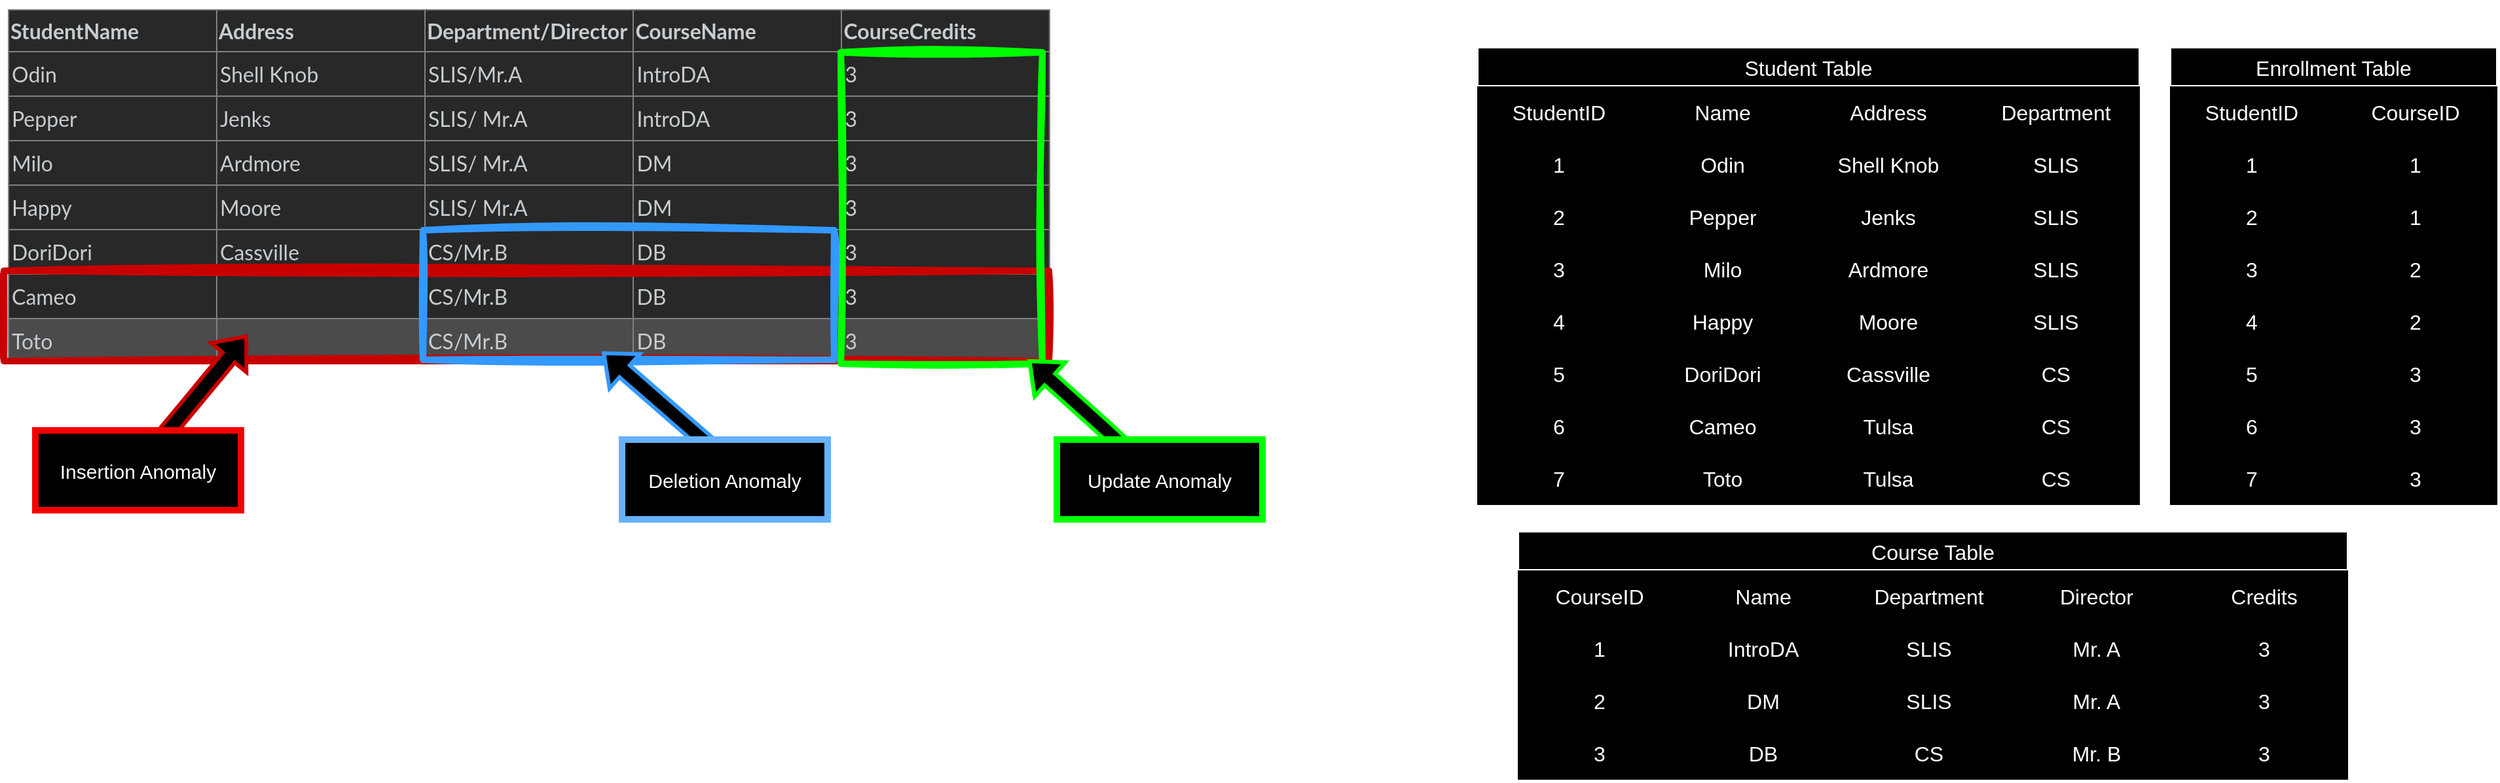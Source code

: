 <mxfile version="23.0.1" type="github">
  <diagram name="Page-1" id="NKbttKWFOSc3HwiqZLIo">
    <mxGraphModel dx="1400" dy="696" grid="0" gridSize="10" guides="1" tooltips="1" connect="1" arrows="1" fold="1" page="1" pageScale="1" pageWidth="1100" pageHeight="850" math="0" shadow="0">
      <root>
        <mxCell id="0" />
        <mxCell id="1" parent="0" />
        <mxCell id="NH_UG604zez6L0v4gNu2-63" value="&lt;table border=&quot;1&quot; style=&quot;max-width: 100%; background-color: rgb(31, 31, 31); border-collapse: collapse; border-spacing: 0px; color: rgb(199, 205, 209); font-family: &amp;quot;Lato Extended&amp;quot;, Lato, &amp;quot;Helvetica Neue&amp;quot;, Helvetica, Arial, sans-serif; font-size: 16px; font-style: normal; font-variant-ligatures: normal; font-variant-caps: normal; font-weight: 400; letter-spacing: normal; orphans: 2; text-align: left; text-transform: none; widows: 2; word-spacing: 0px; -webkit-text-stroke-width: 0px; text-decoration-thickness: initial; text-decoration-style: initial; text-decoration-color: initial; width: 796.388px; height: 232px;&quot;&gt;&lt;tbody style=&quot;background-color: rgb(40, 40, 40) !important;&quot;&gt;&lt;tr style=&quot;height: 29px;&quot;&gt;&lt;th scope=&quot;col&quot; style=&quot;background-color: rgb(40, 40, 40) !important; width: 156.312px; height: 29px;&quot;&gt;StudentName&lt;/th&gt;&lt;th scope=&quot;col&quot; style=&quot;background-color: rgb(40, 40, 40) !important; width: 156.312px; height: 29px;&quot;&gt;Address&lt;/th&gt;&lt;th scope=&quot;col&quot; style=&quot;background-color: rgb(40, 40, 40) !important; width: 156.312px; height: 29px;&quot;&gt;Department/Director&lt;/th&gt;&lt;th scope=&quot;col&quot; style=&quot;background-color: rgb(40, 40, 40) !important; width: 156.312px; height: 29px;&quot;&gt;CourseName&lt;/th&gt;&lt;th scope=&quot;col&quot; style=&quot;background-color: rgb(40, 40, 40) !important; width: 156.337px; height: 29px;&quot;&gt;CourseCredits&lt;/th&gt;&lt;/tr&gt;&lt;tr style=&quot;height: 29px;&quot;&gt;&lt;td style=&quot;color: rgb(199, 205, 209) !important; padding: 2px; width: 154.312px; height: 29px;&quot;&gt;Odin&lt;/td&gt;&lt;td style=&quot;color: rgb(199, 205, 209) !important; padding: 2px; width: 154.312px; height: 29px;&quot;&gt;Shell Knob&lt;/td&gt;&lt;td style=&quot;color: rgb(199, 205, 209) !important; padding: 2px; width: 154.312px; height: 29px;&quot;&gt;SLIS/Mr.A&lt;/td&gt;&lt;td style=&quot;color: rgb(199, 205, 209) !important; padding: 2px; width: 154.312px; height: 29px;&quot;&gt;IntroDA&lt;/td&gt;&lt;td style=&quot;color: rgb(199, 205, 209) !important; padding: 2px; width: 154.337px; height: 29px;&quot;&gt;3&lt;/td&gt;&lt;/tr&gt;&lt;tr style=&quot;height: 29px;&quot;&gt;&lt;td style=&quot;color: rgb(199, 205, 209) !important; padding: 2px; width: 154.312px; height: 29px;&quot;&gt;Pepper&lt;/td&gt;&lt;td style=&quot;color: rgb(199, 205, 209) !important; padding: 2px; width: 154.312px; height: 29px;&quot;&gt;Jenks&lt;/td&gt;&lt;td style=&quot;color: rgb(199, 205, 209) !important; padding: 2px; width: 154.312px; height: 29px;&quot;&gt;SLIS/ Mr.A&lt;/td&gt;&lt;td style=&quot;color: rgb(199, 205, 209) !important; padding: 2px; width: 154.312px; height: 29px;&quot;&gt;IntroDA&lt;/td&gt;&lt;td style=&quot;color: rgb(199, 205, 209) !important; padding: 2px; width: 154.337px; height: 29px;&quot;&gt;3&lt;/td&gt;&lt;/tr&gt;&lt;tr style=&quot;height: 29px;&quot;&gt;&lt;td style=&quot;color: rgb(199, 205, 209) !important; padding: 2px; width: 154.312px; height: 29px;&quot;&gt;Milo&lt;/td&gt;&lt;td style=&quot;color: rgb(199, 205, 209) !important; padding: 2px; width: 154.312px; height: 29px;&quot;&gt;Ardmore&lt;/td&gt;&lt;td style=&quot;color: rgb(199, 205, 209) !important; padding: 2px; width: 154.312px; height: 29px;&quot;&gt;SLIS/ Mr.A&lt;/td&gt;&lt;td style=&quot;color: rgb(199, 205, 209) !important; padding: 2px; width: 154.312px; height: 29px;&quot;&gt;DM&lt;/td&gt;&lt;td style=&quot;color: rgb(199, 205, 209) !important; padding: 2px; width: 154.337px; height: 29px;&quot;&gt;3&lt;/td&gt;&lt;/tr&gt;&lt;tr style=&quot;height: 29px;&quot;&gt;&lt;td style=&quot;color: rgb(199, 205, 209) !important; padding: 2px; width: 154.312px; height: 29px;&quot;&gt;Happy&lt;/td&gt;&lt;td style=&quot;color: rgb(199, 205, 209) !important; padding: 2px; width: 154.312px; height: 29px;&quot;&gt;Moore&lt;/td&gt;&lt;td style=&quot;color: rgb(199, 205, 209) !important; padding: 2px; width: 154.312px; height: 29px;&quot;&gt;SLIS/ Mr.A&lt;/td&gt;&lt;td style=&quot;color: rgb(199, 205, 209) !important; padding: 2px; width: 154.312px; height: 29px;&quot;&gt;DM&lt;/td&gt;&lt;td style=&quot;color: rgb(199, 205, 209) !important; padding: 2px; width: 154.337px; height: 29px;&quot;&gt;3&lt;/td&gt;&lt;/tr&gt;&lt;tr style=&quot;height: 29px;&quot;&gt;&lt;td style=&quot;color: rgb(199, 205, 209) !important; padding: 2px; width: 154.312px; height: 29px;&quot;&gt;DoriDori&lt;/td&gt;&lt;td style=&quot;color: rgb(199, 205, 209) !important; padding: 2px; width: 154.312px; height: 29px;&quot;&gt;Cassville&lt;/td&gt;&lt;td style=&quot;color: rgb(199, 205, 209) !important; padding: 2px; width: 154.312px; height: 29px;&quot;&gt;CS/Mr.B&lt;/td&gt;&lt;td style=&quot;color: rgb(199, 205, 209) !important; padding: 2px; width: 154.312px; height: 29px;&quot;&gt;DB&lt;/td&gt;&lt;td style=&quot;color: rgb(199, 205, 209) !important; padding: 2px; width: 154.337px; height: 29px;&quot;&gt;3&lt;/td&gt;&lt;/tr&gt;&lt;tr style=&quot;height: 29px;&quot;&gt;&lt;td style=&quot;color: rgb(199, 205, 209) !important; padding: 2px; width: 154.312px; height: 29px;&quot;&gt;Cameo&lt;/td&gt;&lt;td style=&quot;color: rgb(199, 205, 209) !important; padding: 2px; width: 154.312px; height: 29px;&quot;&gt;&lt;/td&gt;&lt;td style=&quot;color: rgb(199, 205, 209) !important; padding: 2px; width: 154.312px; height: 29px;&quot;&gt;CS/Mr.B&lt;/td&gt;&lt;td style=&quot;color: rgb(199, 205, 209) !important; padding: 2px; width: 154.312px; height: 29px;&quot;&gt;DB&lt;/td&gt;&lt;td style=&quot;color: rgb(199, 205, 209) !important; padding: 2px; width: 154.337px; height: 29px;&quot;&gt;3&lt;/td&gt;&lt;/tr&gt;&lt;tr style=&quot;background-color: rgb(75, 75, 75) !important; height: 29px;&quot;&gt;&lt;td style=&quot;color: rgb(199, 205, 209) !important; padding: 2px; width: 154.312px; height: 29px;&quot;&gt;Toto&lt;/td&gt;&lt;td style=&quot;color: rgb(199, 205, 209) !important; padding: 2px; width: 154.312px; height: 29px;&quot;&gt;&lt;/td&gt;&lt;td style=&quot;color: rgb(199, 205, 209) !important; padding: 2px; width: 154.312px; height: 29px;&quot;&gt;CS/Mr.B&lt;/td&gt;&lt;td style=&quot;color: rgb(199, 205, 209) !important; padding: 2px; width: 154.312px; height: 29px;&quot;&gt;DB&lt;/td&gt;&lt;td style=&quot;color: rgb(199, 205, 209) !important; padding: 2px; width: 154.337px; height: 29px;&quot;&gt;3&lt;/td&gt;&lt;/tr&gt;&lt;/tbody&gt;&lt;/table&gt;" style="text;whiteSpace=wrap;html=1;" vertex="1" parent="1">
          <mxGeometry x="15.003" y="81" width="550" height="301" as="geometry" />
        </mxCell>
        <mxCell id="NH_UG604zez6L0v4gNu2-64" value="" style="rounded=0;whiteSpace=wrap;html=1;fillColor=none;strokeColor=#c80000;strokeWidth=5;sketch=1;curveFitting=1;jiggle=2;" vertex="1" parent="1">
          <mxGeometry x="14" y="288" width="798" height="69" as="geometry" />
        </mxCell>
        <mxCell id="NH_UG604zez6L0v4gNu2-66" value="" style="rounded=0;whiteSpace=wrap;html=1;fillColor=none;strokeColor=#3399FF;strokeWidth=5;perimeterSpacing=5;sketch=1;curveFitting=1;jiggle=2;" vertex="1" parent="1">
          <mxGeometry x="334" y="257" width="314" height="99" as="geometry" />
        </mxCell>
        <mxCell id="NH_UG604zez6L0v4gNu2-67" value="" style="rounded=0;whiteSpace=wrap;html=1;fillColor=none;strokeColor=#00ff00;strokeWidth=5;glass=0;shadow=0;sketch=1;curveFitting=1;jiggle=2;" vertex="1" parent="1">
          <mxGeometry x="653" y="121" width="154" height="238" as="geometry" />
        </mxCell>
        <mxCell id="NH_UG604zez6L0v4gNu2-68" value="" style="shape=flexArrow;endArrow=classic;html=1;rounded=0;fillColor=#000000;strokeColor=#c80000;strokeWidth=3;" edge="1" parent="1">
          <mxGeometry width="50" height="50" relative="1" as="geometry">
            <mxPoint x="133" y="418" as="sourcePoint" />
            <mxPoint x="200" y="337" as="targetPoint" />
          </mxGeometry>
        </mxCell>
        <mxCell id="NH_UG604zez6L0v4gNu2-70" value="" style="shape=flexArrow;endArrow=classic;html=1;rounded=0;fillColor=#000000;strokeColor=#3399FF;strokeWidth=3;" edge="1" parent="1">
          <mxGeometry width="50" height="50" relative="1" as="geometry">
            <mxPoint x="574" y="440" as="sourcePoint" />
            <mxPoint x="471" y="350" as="targetPoint" />
          </mxGeometry>
        </mxCell>
        <mxCell id="NH_UG604zez6L0v4gNu2-71" value="" style="shape=flexArrow;endArrow=classic;html=1;rounded=0;fillColor=#000000;strokeColor=#00ff00;strokeWidth=3;" edge="1" parent="1">
          <mxGeometry width="50" height="50" relative="1" as="geometry">
            <mxPoint x="889" y="441" as="sourcePoint" />
            <mxPoint x="796" y="356" as="targetPoint" />
            <Array as="points">
              <mxPoint x="856" y="410" />
            </Array>
          </mxGeometry>
        </mxCell>
        <mxCell id="NH_UG604zez6L0v4gNu2-73" value="Insertion Anomaly" style="rounded=0;whiteSpace=wrap;html=1;fillColor=#000000;fontColor=#FFFFFF;fontSize=15;gradientColor=default;strokeColor=#f50000;strokeWidth=5;" vertex="1" parent="1">
          <mxGeometry x="38" y="410" width="157" height="61" as="geometry" />
        </mxCell>
        <mxCell id="NH_UG604zez6L0v4gNu2-74" value="Deletion Anomaly" style="rounded=0;whiteSpace=wrap;html=1;fillColor=#000000;fontColor=#FFFFFF;fontSize=15;strokeColor=#66B2FF;strokeWidth=5;" vertex="1" parent="1">
          <mxGeometry x="486" y="417" width="157" height="61" as="geometry" />
        </mxCell>
        <mxCell id="NH_UG604zez6L0v4gNu2-75" value="Update Anomaly" style="rounded=0;whiteSpace=wrap;html=1;fillColor=#000000;fontColor=#FFFFFF;fontSize=15;strokeColor=#00ff00;strokeWidth=5;" vertex="1" parent="1">
          <mxGeometry x="818" y="417" width="157" height="61" as="geometry" />
        </mxCell>
        <mxCell id="NH_UG604zez6L0v4gNu2-77" value="Student Table" style="shape=table;startSize=30;container=1;collapsible=0;childLayout=tableLayout;strokeColor=#FFFFFF;fontSize=16;fillColor=#000000;strokeWidth=2;fontColor=#FFFFFF;" vertex="1" parent="1">
          <mxGeometry x="1139" y="117" width="506" height="350" as="geometry" />
        </mxCell>
        <mxCell id="NH_UG604zez6L0v4gNu2-78" value="" style="shape=tableRow;horizontal=0;startSize=0;swimlaneHead=0;swimlaneBody=0;strokeColor=inherit;top=0;left=0;bottom=0;right=0;collapsible=0;dropTarget=0;fillColor=none;points=[[0,0.5],[1,0.5]];portConstraint=eastwest;fontSize=16;" vertex="1" parent="NH_UG604zez6L0v4gNu2-77">
          <mxGeometry y="30" width="506" height="40" as="geometry" />
        </mxCell>
        <mxCell id="NH_UG604zez6L0v4gNu2-114" value="StudentID" style="shape=partialRectangle;html=1;whiteSpace=wrap;connectable=0;strokeColor=#FFFFFF;overflow=hidden;fillColor=#000000;top=0;left=0;bottom=0;right=0;pointerEvents=1;fontSize=16;strokeWidth=2;fontColor=#FFFFFF;" vertex="1" parent="NH_UG604zez6L0v4gNu2-78">
          <mxGeometry width="125" height="40" as="geometry">
            <mxRectangle width="125" height="40" as="alternateBounds" />
          </mxGeometry>
        </mxCell>
        <mxCell id="NH_UG604zez6L0v4gNu2-79" value="Name" style="shape=partialRectangle;html=1;whiteSpace=wrap;connectable=0;strokeColor=#FFFFFF;overflow=hidden;fillColor=#000000;top=0;left=0;bottom=0;right=0;pointerEvents=1;fontSize=16;strokeWidth=2;fontColor=#FFFFFF;" vertex="1" parent="NH_UG604zez6L0v4gNu2-78">
          <mxGeometry x="125" width="125" height="40" as="geometry">
            <mxRectangle width="125" height="40" as="alternateBounds" />
          </mxGeometry>
        </mxCell>
        <mxCell id="NH_UG604zez6L0v4gNu2-80" value="&lt;font color=&quot;#ffffff&quot;&gt;Address&lt;/font&gt;" style="shape=partialRectangle;html=1;whiteSpace=wrap;connectable=0;strokeColor=#FFFFFF;overflow=hidden;fillColor=#000000;top=0;left=0;bottom=0;right=0;pointerEvents=1;fontSize=16;strokeWidth=2;" vertex="1" parent="NH_UG604zez6L0v4gNu2-78">
          <mxGeometry x="250" width="128" height="40" as="geometry">
            <mxRectangle width="128" height="40" as="alternateBounds" />
          </mxGeometry>
        </mxCell>
        <mxCell id="NH_UG604zez6L0v4gNu2-208" value="&lt;font&gt;Department&lt;/font&gt;" style="shape=partialRectangle;html=1;whiteSpace=wrap;connectable=0;strokeColor=#FFFFFF;overflow=hidden;fillColor=#000000;top=0;left=0;bottom=0;right=0;pointerEvents=1;fontSize=16;strokeWidth=2;fontColor=#FFFFFF;" vertex="1" parent="NH_UG604zez6L0v4gNu2-78">
          <mxGeometry x="378" width="128" height="40" as="geometry">
            <mxRectangle width="128" height="40" as="alternateBounds" />
          </mxGeometry>
        </mxCell>
        <mxCell id="NH_UG604zez6L0v4gNu2-82" value="" style="shape=tableRow;horizontal=0;startSize=0;swimlaneHead=0;swimlaneBody=0;strokeColor=inherit;top=0;left=0;bottom=0;right=0;collapsible=0;dropTarget=0;fillColor=none;points=[[0,0.5],[1,0.5]];portConstraint=eastwest;fontSize=16;" vertex="1" parent="NH_UG604zez6L0v4gNu2-77">
          <mxGeometry y="70" width="506" height="40" as="geometry" />
        </mxCell>
        <mxCell id="NH_UG604zez6L0v4gNu2-115" value="&lt;font&gt;1&lt;/font&gt;" style="shape=partialRectangle;html=1;whiteSpace=wrap;connectable=0;strokeColor=#FFFFFF;overflow=hidden;fillColor=#000000;top=0;left=0;bottom=0;right=0;pointerEvents=1;fontSize=16;strokeWidth=2;fontColor=#FFFFFF;" vertex="1" parent="NH_UG604zez6L0v4gNu2-82">
          <mxGeometry width="125" height="40" as="geometry">
            <mxRectangle width="125" height="40" as="alternateBounds" />
          </mxGeometry>
        </mxCell>
        <mxCell id="NH_UG604zez6L0v4gNu2-83" value="&lt;font color=&quot;#ffffff&quot;&gt;Odin&lt;/font&gt;" style="shape=partialRectangle;html=1;whiteSpace=wrap;connectable=0;strokeColor=#FFFFFF;overflow=hidden;fillColor=#000000;top=0;left=0;bottom=0;right=0;pointerEvents=1;fontSize=16;strokeWidth=2;" vertex="1" parent="NH_UG604zez6L0v4gNu2-82">
          <mxGeometry x="125" width="125" height="40" as="geometry">
            <mxRectangle width="125" height="40" as="alternateBounds" />
          </mxGeometry>
        </mxCell>
        <mxCell id="NH_UG604zez6L0v4gNu2-84" value="Shell Knob" style="shape=partialRectangle;html=1;whiteSpace=wrap;connectable=0;strokeColor=#FFFFFF;overflow=hidden;fillColor=#000000;top=0;left=0;bottom=0;right=0;pointerEvents=1;fontSize=16;strokeWidth=2;fontColor=#FFFFFF;" vertex="1" parent="NH_UG604zez6L0v4gNu2-82">
          <mxGeometry x="250" width="128" height="40" as="geometry">
            <mxRectangle width="128" height="40" as="alternateBounds" />
          </mxGeometry>
        </mxCell>
        <mxCell id="NH_UG604zez6L0v4gNu2-209" value="SLIS" style="shape=partialRectangle;html=1;whiteSpace=wrap;connectable=0;strokeColor=#FFFFFF;overflow=hidden;fillColor=#000000;top=0;left=0;bottom=0;right=0;pointerEvents=1;fontSize=16;strokeWidth=2;fontColor=#FFFFFF;" vertex="1" parent="NH_UG604zez6L0v4gNu2-82">
          <mxGeometry x="378" width="128" height="40" as="geometry">
            <mxRectangle width="128" height="40" as="alternateBounds" />
          </mxGeometry>
        </mxCell>
        <mxCell id="NH_UG604zez6L0v4gNu2-86" value="" style="shape=tableRow;horizontal=0;startSize=0;swimlaneHead=0;swimlaneBody=0;strokeColor=inherit;top=0;left=0;bottom=0;right=0;collapsible=0;dropTarget=0;fillColor=none;points=[[0,0.5],[1,0.5]];portConstraint=eastwest;fontSize=16;" vertex="1" parent="NH_UG604zez6L0v4gNu2-77">
          <mxGeometry y="110" width="506" height="40" as="geometry" />
        </mxCell>
        <mxCell id="NH_UG604zez6L0v4gNu2-116" value="2" style="shape=partialRectangle;html=1;whiteSpace=wrap;connectable=0;strokeColor=#FFFFFF;overflow=hidden;fillColor=#000000;top=0;left=0;bottom=0;right=0;pointerEvents=1;fontSize=16;strokeWidth=2;fontColor=#FFFFFF;" vertex="1" parent="NH_UG604zez6L0v4gNu2-86">
          <mxGeometry width="125" height="40" as="geometry">
            <mxRectangle width="125" height="40" as="alternateBounds" />
          </mxGeometry>
        </mxCell>
        <mxCell id="NH_UG604zez6L0v4gNu2-87" value="&lt;font color=&quot;#ffffff&quot;&gt;Pepper&lt;/font&gt;" style="shape=partialRectangle;html=1;whiteSpace=wrap;connectable=0;strokeColor=#FFFFFF;overflow=hidden;fillColor=#000000;top=0;left=0;bottom=0;right=0;pointerEvents=1;fontSize=16;strokeWidth=2;" vertex="1" parent="NH_UG604zez6L0v4gNu2-86">
          <mxGeometry x="125" width="125" height="40" as="geometry">
            <mxRectangle width="125" height="40" as="alternateBounds" />
          </mxGeometry>
        </mxCell>
        <mxCell id="NH_UG604zez6L0v4gNu2-88" value="Jenks" style="shape=partialRectangle;html=1;whiteSpace=wrap;connectable=0;strokeColor=#FFFFFF;overflow=hidden;fillColor=#000000;top=0;left=0;bottom=0;right=0;pointerEvents=1;fontSize=16;strokeWidth=2;fontColor=#FFFFFF;" vertex="1" parent="NH_UG604zez6L0v4gNu2-86">
          <mxGeometry x="250" width="128" height="40" as="geometry">
            <mxRectangle width="128" height="40" as="alternateBounds" />
          </mxGeometry>
        </mxCell>
        <mxCell id="NH_UG604zez6L0v4gNu2-210" value="SLIS" style="shape=partialRectangle;html=1;whiteSpace=wrap;connectable=0;strokeColor=#FFFFFF;overflow=hidden;fillColor=#000000;top=0;left=0;bottom=0;right=0;pointerEvents=1;fontSize=16;strokeWidth=2;fontColor=#FFFFFF;" vertex="1" parent="NH_UG604zez6L0v4gNu2-86">
          <mxGeometry x="378" width="128" height="40" as="geometry">
            <mxRectangle width="128" height="40" as="alternateBounds" />
          </mxGeometry>
        </mxCell>
        <mxCell id="NH_UG604zez6L0v4gNu2-90" style="shape=tableRow;horizontal=0;startSize=0;swimlaneHead=0;swimlaneBody=0;strokeColor=inherit;top=0;left=0;bottom=0;right=0;collapsible=0;dropTarget=0;fillColor=none;points=[[0,0.5],[1,0.5]];portConstraint=eastwest;fontSize=16;" vertex="1" parent="NH_UG604zez6L0v4gNu2-77">
          <mxGeometry y="150" width="506" height="40" as="geometry" />
        </mxCell>
        <mxCell id="NH_UG604zez6L0v4gNu2-117" value="3" style="shape=partialRectangle;html=1;whiteSpace=wrap;connectable=0;strokeColor=#FFFFFF;overflow=hidden;fillColor=#000000;top=0;left=0;bottom=0;right=0;pointerEvents=1;fontSize=16;strokeWidth=2;fontColor=#FFFFFF;" vertex="1" parent="NH_UG604zez6L0v4gNu2-90">
          <mxGeometry width="125" height="40" as="geometry">
            <mxRectangle width="125" height="40" as="alternateBounds" />
          </mxGeometry>
        </mxCell>
        <mxCell id="NH_UG604zez6L0v4gNu2-91" value="&lt;font color=&quot;#ffffff&quot;&gt;Milo&lt;/font&gt;" style="shape=partialRectangle;html=1;whiteSpace=wrap;connectable=0;strokeColor=#FFFFFF;overflow=hidden;fillColor=#000000;top=0;left=0;bottom=0;right=0;pointerEvents=1;fontSize=16;strokeWidth=2;" vertex="1" parent="NH_UG604zez6L0v4gNu2-90">
          <mxGeometry x="125" width="125" height="40" as="geometry">
            <mxRectangle width="125" height="40" as="alternateBounds" />
          </mxGeometry>
        </mxCell>
        <mxCell id="NH_UG604zez6L0v4gNu2-92" value="Ardmore" style="shape=partialRectangle;html=1;whiteSpace=wrap;connectable=0;strokeColor=#FFFFFF;overflow=hidden;fillColor=#000000;top=0;left=0;bottom=0;right=0;pointerEvents=1;fontSize=16;strokeWidth=2;fontColor=#FFFFFF;" vertex="1" parent="NH_UG604zez6L0v4gNu2-90">
          <mxGeometry x="250" width="128" height="40" as="geometry">
            <mxRectangle width="128" height="40" as="alternateBounds" />
          </mxGeometry>
        </mxCell>
        <mxCell id="NH_UG604zez6L0v4gNu2-211" value="SLIS" style="shape=partialRectangle;html=1;whiteSpace=wrap;connectable=0;strokeColor=#FFFFFF;overflow=hidden;fillColor=#000000;top=0;left=0;bottom=0;right=0;pointerEvents=1;fontSize=16;strokeWidth=2;fontColor=#FFFFFF;" vertex="1" parent="NH_UG604zez6L0v4gNu2-90">
          <mxGeometry x="378" width="128" height="40" as="geometry">
            <mxRectangle width="128" height="40" as="alternateBounds" />
          </mxGeometry>
        </mxCell>
        <mxCell id="NH_UG604zez6L0v4gNu2-98" style="shape=tableRow;horizontal=0;startSize=0;swimlaneHead=0;swimlaneBody=0;strokeColor=inherit;top=0;left=0;bottom=0;right=0;collapsible=0;dropTarget=0;fillColor=none;points=[[0,0.5],[1,0.5]];portConstraint=eastwest;fontSize=16;" vertex="1" parent="NH_UG604zez6L0v4gNu2-77">
          <mxGeometry y="190" width="506" height="40" as="geometry" />
        </mxCell>
        <mxCell id="NH_UG604zez6L0v4gNu2-118" value="4" style="shape=partialRectangle;html=1;whiteSpace=wrap;connectable=0;strokeColor=#FFFFFF;overflow=hidden;fillColor=#000000;top=0;left=0;bottom=0;right=0;pointerEvents=1;fontSize=16;strokeWidth=2;fontColor=#FFFFFF;" vertex="1" parent="NH_UG604zez6L0v4gNu2-98">
          <mxGeometry width="125" height="40" as="geometry">
            <mxRectangle width="125" height="40" as="alternateBounds" />
          </mxGeometry>
        </mxCell>
        <mxCell id="NH_UG604zez6L0v4gNu2-99" value="&lt;font color=&quot;#ffffff&quot;&gt;Happy&lt;/font&gt;" style="shape=partialRectangle;html=1;whiteSpace=wrap;connectable=0;strokeColor=#FFFFFF;overflow=hidden;fillColor=#000000;top=0;left=0;bottom=0;right=0;pointerEvents=1;fontSize=16;strokeWidth=2;" vertex="1" parent="NH_UG604zez6L0v4gNu2-98">
          <mxGeometry x="125" width="125" height="40" as="geometry">
            <mxRectangle width="125" height="40" as="alternateBounds" />
          </mxGeometry>
        </mxCell>
        <mxCell id="NH_UG604zez6L0v4gNu2-100" value="Moore" style="shape=partialRectangle;html=1;whiteSpace=wrap;connectable=0;strokeColor=#FFFFFF;overflow=hidden;fillColor=#000000;top=0;left=0;bottom=0;right=0;pointerEvents=1;fontSize=16;strokeWidth=2;fontColor=#FFFFFF;" vertex="1" parent="NH_UG604zez6L0v4gNu2-98">
          <mxGeometry x="250" width="128" height="40" as="geometry">
            <mxRectangle width="128" height="40" as="alternateBounds" />
          </mxGeometry>
        </mxCell>
        <mxCell id="NH_UG604zez6L0v4gNu2-212" value="SLIS" style="shape=partialRectangle;html=1;whiteSpace=wrap;connectable=0;strokeColor=#FFFFFF;overflow=hidden;fillColor=#000000;top=0;left=0;bottom=0;right=0;pointerEvents=1;fontSize=16;strokeWidth=2;fontColor=#FFFFFF;" vertex="1" parent="NH_UG604zez6L0v4gNu2-98">
          <mxGeometry x="378" width="128" height="40" as="geometry">
            <mxRectangle width="128" height="40" as="alternateBounds" />
          </mxGeometry>
        </mxCell>
        <mxCell id="NH_UG604zez6L0v4gNu2-102" style="shape=tableRow;horizontal=0;startSize=0;swimlaneHead=0;swimlaneBody=0;strokeColor=inherit;top=0;left=0;bottom=0;right=0;collapsible=0;dropTarget=0;fillColor=none;points=[[0,0.5],[1,0.5]];portConstraint=eastwest;fontSize=16;" vertex="1" parent="NH_UG604zez6L0v4gNu2-77">
          <mxGeometry y="230" width="506" height="40" as="geometry" />
        </mxCell>
        <mxCell id="NH_UG604zez6L0v4gNu2-119" value="5" style="shape=partialRectangle;html=1;whiteSpace=wrap;connectable=0;strokeColor=#FFFFFF;overflow=hidden;fillColor=#000000;top=0;left=0;bottom=0;right=0;pointerEvents=1;fontSize=16;strokeWidth=2;fontColor=#FFFFFF;" vertex="1" parent="NH_UG604zez6L0v4gNu2-102">
          <mxGeometry width="125" height="40" as="geometry">
            <mxRectangle width="125" height="40" as="alternateBounds" />
          </mxGeometry>
        </mxCell>
        <mxCell id="NH_UG604zez6L0v4gNu2-103" value="&lt;font color=&quot;#ffffff&quot;&gt;DoriDori&lt;/font&gt;" style="shape=partialRectangle;html=1;whiteSpace=wrap;connectable=0;strokeColor=#FFFFFF;overflow=hidden;fillColor=#000000;top=0;left=0;bottom=0;right=0;pointerEvents=1;fontSize=16;strokeWidth=2;" vertex="1" parent="NH_UG604zez6L0v4gNu2-102">
          <mxGeometry x="125" width="125" height="40" as="geometry">
            <mxRectangle width="125" height="40" as="alternateBounds" />
          </mxGeometry>
        </mxCell>
        <mxCell id="NH_UG604zez6L0v4gNu2-104" value="Cassville" style="shape=partialRectangle;html=1;whiteSpace=wrap;connectable=0;strokeColor=#FFFFFF;overflow=hidden;fillColor=#000000;top=0;left=0;bottom=0;right=0;pointerEvents=1;fontSize=16;strokeWidth=2;fontColor=#FFFFFF;" vertex="1" parent="NH_UG604zez6L0v4gNu2-102">
          <mxGeometry x="250" width="128" height="40" as="geometry">
            <mxRectangle width="128" height="40" as="alternateBounds" />
          </mxGeometry>
        </mxCell>
        <mxCell id="NH_UG604zez6L0v4gNu2-213" value="CS" style="shape=partialRectangle;html=1;whiteSpace=wrap;connectable=0;strokeColor=#FFFFFF;overflow=hidden;fillColor=#000000;top=0;left=0;bottom=0;right=0;pointerEvents=1;fontSize=16;strokeWidth=2;fontColor=#FFFFFF;" vertex="1" parent="NH_UG604zez6L0v4gNu2-102">
          <mxGeometry x="378" width="128" height="40" as="geometry">
            <mxRectangle width="128" height="40" as="alternateBounds" />
          </mxGeometry>
        </mxCell>
        <mxCell id="NH_UG604zez6L0v4gNu2-106" style="shape=tableRow;horizontal=0;startSize=0;swimlaneHead=0;swimlaneBody=0;strokeColor=inherit;top=0;left=0;bottom=0;right=0;collapsible=0;dropTarget=0;fillColor=none;points=[[0,0.5],[1,0.5]];portConstraint=eastwest;fontSize=16;" vertex="1" parent="NH_UG604zez6L0v4gNu2-77">
          <mxGeometry y="270" width="506" height="40" as="geometry" />
        </mxCell>
        <mxCell id="NH_UG604zez6L0v4gNu2-120" value="6" style="shape=partialRectangle;html=1;whiteSpace=wrap;connectable=0;strokeColor=#FFFFFF;overflow=hidden;fillColor=#000000;top=0;left=0;bottom=0;right=0;pointerEvents=1;fontSize=16;strokeWidth=2;fontColor=#FFFFFF;" vertex="1" parent="NH_UG604zez6L0v4gNu2-106">
          <mxGeometry width="125" height="40" as="geometry">
            <mxRectangle width="125" height="40" as="alternateBounds" />
          </mxGeometry>
        </mxCell>
        <mxCell id="NH_UG604zez6L0v4gNu2-107" value="&lt;font color=&quot;#ffffff&quot;&gt;Cameo&lt;/font&gt;" style="shape=partialRectangle;html=1;whiteSpace=wrap;connectable=0;strokeColor=#FFFFFF;overflow=hidden;fillColor=#000000;top=0;left=0;bottom=0;right=0;pointerEvents=1;fontSize=16;strokeWidth=2;" vertex="1" parent="NH_UG604zez6L0v4gNu2-106">
          <mxGeometry x="125" width="125" height="40" as="geometry">
            <mxRectangle width="125" height="40" as="alternateBounds" />
          </mxGeometry>
        </mxCell>
        <mxCell id="NH_UG604zez6L0v4gNu2-108" value="Tulsa" style="shape=partialRectangle;html=1;whiteSpace=wrap;connectable=0;strokeColor=#FFFFFF;overflow=hidden;fillColor=#000000;top=0;left=0;bottom=0;right=0;pointerEvents=1;fontSize=16;strokeWidth=2;fontColor=#FFFFFF;" vertex="1" parent="NH_UG604zez6L0v4gNu2-106">
          <mxGeometry x="250" width="128" height="40" as="geometry">
            <mxRectangle width="128" height="40" as="alternateBounds" />
          </mxGeometry>
        </mxCell>
        <mxCell id="NH_UG604zez6L0v4gNu2-214" value="CS" style="shape=partialRectangle;html=1;whiteSpace=wrap;connectable=0;strokeColor=#FFFFFF;overflow=hidden;fillColor=#000000;top=0;left=0;bottom=0;right=0;pointerEvents=1;fontSize=16;strokeWidth=2;fontColor=#FFFFFF;" vertex="1" parent="NH_UG604zez6L0v4gNu2-106">
          <mxGeometry x="378" width="128" height="40" as="geometry">
            <mxRectangle width="128" height="40" as="alternateBounds" />
          </mxGeometry>
        </mxCell>
        <mxCell id="NH_UG604zez6L0v4gNu2-110" style="shape=tableRow;horizontal=0;startSize=0;swimlaneHead=0;swimlaneBody=0;strokeColor=inherit;top=0;left=0;bottom=0;right=0;collapsible=0;dropTarget=0;fillColor=none;points=[[0,0.5],[1,0.5]];portConstraint=eastwest;fontSize=16;" vertex="1" parent="NH_UG604zez6L0v4gNu2-77">
          <mxGeometry y="310" width="506" height="40" as="geometry" />
        </mxCell>
        <mxCell id="NH_UG604zez6L0v4gNu2-121" value="7" style="shape=partialRectangle;html=1;whiteSpace=wrap;connectable=0;strokeColor=#FFFFFF;overflow=hidden;fillColor=#000000;top=0;left=0;bottom=0;right=0;pointerEvents=1;fontSize=16;strokeWidth=2;fontColor=#FFFFFF;" vertex="1" parent="NH_UG604zez6L0v4gNu2-110">
          <mxGeometry width="125" height="40" as="geometry">
            <mxRectangle width="125" height="40" as="alternateBounds" />
          </mxGeometry>
        </mxCell>
        <mxCell id="NH_UG604zez6L0v4gNu2-111" value="&lt;font color=&quot;#ffffff&quot;&gt;Toto&lt;/font&gt;" style="shape=partialRectangle;html=1;whiteSpace=wrap;connectable=0;strokeColor=#FFFFFF;overflow=hidden;fillColor=#000000;top=0;left=0;bottom=0;right=0;pointerEvents=1;fontSize=16;strokeWidth=2;" vertex="1" parent="NH_UG604zez6L0v4gNu2-110">
          <mxGeometry x="125" width="125" height="40" as="geometry">
            <mxRectangle width="125" height="40" as="alternateBounds" />
          </mxGeometry>
        </mxCell>
        <mxCell id="NH_UG604zez6L0v4gNu2-112" value="Tulsa" style="shape=partialRectangle;html=1;whiteSpace=wrap;connectable=0;strokeColor=#FFFFFF;overflow=hidden;fillColor=#000000;top=0;left=0;bottom=0;right=0;pointerEvents=1;fontSize=16;strokeWidth=2;fontColor=#FFFFFF;" vertex="1" parent="NH_UG604zez6L0v4gNu2-110">
          <mxGeometry x="250" width="128" height="40" as="geometry">
            <mxRectangle width="128" height="40" as="alternateBounds" />
          </mxGeometry>
        </mxCell>
        <mxCell id="NH_UG604zez6L0v4gNu2-215" value="CS" style="shape=partialRectangle;html=1;whiteSpace=wrap;connectable=0;strokeColor=#FFFFFF;overflow=hidden;fillColor=#000000;top=0;left=0;bottom=0;right=0;pointerEvents=1;fontSize=16;strokeWidth=2;fontColor=#FFFFFF;" vertex="1" parent="NH_UG604zez6L0v4gNu2-110">
          <mxGeometry x="378" width="128" height="40" as="geometry">
            <mxRectangle width="128" height="40" as="alternateBounds" />
          </mxGeometry>
        </mxCell>
        <mxCell id="NH_UG604zez6L0v4gNu2-122" value="Enrollment Table" style="shape=table;startSize=30;container=1;collapsible=0;childLayout=tableLayout;strokeColor=#FFFFFF;fontSize=16;fillColor=#000000;strokeWidth=2;fontColor=#FFFFFF;" vertex="1" parent="1">
          <mxGeometry x="1668" y="117" width="250" height="350" as="geometry" />
        </mxCell>
        <mxCell id="NH_UG604zez6L0v4gNu2-123" value="" style="shape=tableRow;horizontal=0;startSize=0;swimlaneHead=0;swimlaneBody=0;strokeColor=inherit;top=0;left=0;bottom=0;right=0;collapsible=0;dropTarget=0;fillColor=none;points=[[0,0.5],[1,0.5]];portConstraint=eastwest;fontSize=16;" vertex="1" parent="NH_UG604zez6L0v4gNu2-122">
          <mxGeometry y="30" width="250" height="40" as="geometry" />
        </mxCell>
        <mxCell id="NH_UG604zez6L0v4gNu2-124" value="StudentID" style="shape=partialRectangle;html=1;whiteSpace=wrap;connectable=0;strokeColor=#FFFFFF;overflow=hidden;fillColor=#000000;top=0;left=0;bottom=0;right=0;pointerEvents=1;fontSize=16;strokeWidth=2;fontColor=#FFFFFF;" vertex="1" parent="NH_UG604zez6L0v4gNu2-123">
          <mxGeometry width="125" height="40" as="geometry">
            <mxRectangle width="125" height="40" as="alternateBounds" />
          </mxGeometry>
        </mxCell>
        <mxCell id="NH_UG604zez6L0v4gNu2-125" value="CourseID" style="shape=partialRectangle;html=1;whiteSpace=wrap;connectable=0;strokeColor=#FFFFFF;overflow=hidden;fillColor=#000000;top=0;left=0;bottom=0;right=0;pointerEvents=1;fontSize=16;strokeWidth=2;fontColor=#FFFFFF;" vertex="1" parent="NH_UG604zez6L0v4gNu2-123">
          <mxGeometry x="125" width="125" height="40" as="geometry">
            <mxRectangle width="125" height="40" as="alternateBounds" />
          </mxGeometry>
        </mxCell>
        <mxCell id="NH_UG604zez6L0v4gNu2-127" value="" style="shape=tableRow;horizontal=0;startSize=0;swimlaneHead=0;swimlaneBody=0;strokeColor=inherit;top=0;left=0;bottom=0;right=0;collapsible=0;dropTarget=0;fillColor=none;points=[[0,0.5],[1,0.5]];portConstraint=eastwest;fontSize=16;" vertex="1" parent="NH_UG604zez6L0v4gNu2-122">
          <mxGeometry y="70" width="250" height="40" as="geometry" />
        </mxCell>
        <mxCell id="NH_UG604zez6L0v4gNu2-128" value="&lt;font&gt;1&lt;/font&gt;" style="shape=partialRectangle;html=1;whiteSpace=wrap;connectable=0;strokeColor=#FFFFFF;overflow=hidden;fillColor=#000000;top=0;left=0;bottom=0;right=0;pointerEvents=1;fontSize=16;strokeWidth=2;fontColor=#FFFFFF;" vertex="1" parent="NH_UG604zez6L0v4gNu2-127">
          <mxGeometry width="125" height="40" as="geometry">
            <mxRectangle width="125" height="40" as="alternateBounds" />
          </mxGeometry>
        </mxCell>
        <mxCell id="NH_UG604zez6L0v4gNu2-129" value="&lt;font color=&quot;#ffffff&quot;&gt;1&lt;/font&gt;" style="shape=partialRectangle;html=1;whiteSpace=wrap;connectable=0;strokeColor=#FFFFFF;overflow=hidden;fillColor=#000000;top=0;left=0;bottom=0;right=0;pointerEvents=1;fontSize=16;strokeWidth=2;" vertex="1" parent="NH_UG604zez6L0v4gNu2-127">
          <mxGeometry x="125" width="125" height="40" as="geometry">
            <mxRectangle width="125" height="40" as="alternateBounds" />
          </mxGeometry>
        </mxCell>
        <mxCell id="NH_UG604zez6L0v4gNu2-131" value="" style="shape=tableRow;horizontal=0;startSize=0;swimlaneHead=0;swimlaneBody=0;strokeColor=inherit;top=0;left=0;bottom=0;right=0;collapsible=0;dropTarget=0;fillColor=none;points=[[0,0.5],[1,0.5]];portConstraint=eastwest;fontSize=16;" vertex="1" parent="NH_UG604zez6L0v4gNu2-122">
          <mxGeometry y="110" width="250" height="40" as="geometry" />
        </mxCell>
        <mxCell id="NH_UG604zez6L0v4gNu2-132" value="2" style="shape=partialRectangle;html=1;whiteSpace=wrap;connectable=0;strokeColor=#FFFFFF;overflow=hidden;fillColor=#000000;top=0;left=0;bottom=0;right=0;pointerEvents=1;fontSize=16;strokeWidth=2;fontColor=#FFFFFF;" vertex="1" parent="NH_UG604zez6L0v4gNu2-131">
          <mxGeometry width="125" height="40" as="geometry">
            <mxRectangle width="125" height="40" as="alternateBounds" />
          </mxGeometry>
        </mxCell>
        <mxCell id="NH_UG604zez6L0v4gNu2-133" value="&lt;font color=&quot;#ffffff&quot;&gt;1&lt;/font&gt;" style="shape=partialRectangle;html=1;whiteSpace=wrap;connectable=0;strokeColor=#FFFFFF;overflow=hidden;fillColor=#000000;top=0;left=0;bottom=0;right=0;pointerEvents=1;fontSize=16;strokeWidth=2;" vertex="1" parent="NH_UG604zez6L0v4gNu2-131">
          <mxGeometry x="125" width="125" height="40" as="geometry">
            <mxRectangle width="125" height="40" as="alternateBounds" />
          </mxGeometry>
        </mxCell>
        <mxCell id="NH_UG604zez6L0v4gNu2-135" style="shape=tableRow;horizontal=0;startSize=0;swimlaneHead=0;swimlaneBody=0;strokeColor=inherit;top=0;left=0;bottom=0;right=0;collapsible=0;dropTarget=0;fillColor=none;points=[[0,0.5],[1,0.5]];portConstraint=eastwest;fontSize=16;" vertex="1" parent="NH_UG604zez6L0v4gNu2-122">
          <mxGeometry y="150" width="250" height="40" as="geometry" />
        </mxCell>
        <mxCell id="NH_UG604zez6L0v4gNu2-136" value="3" style="shape=partialRectangle;html=1;whiteSpace=wrap;connectable=0;strokeColor=#FFFFFF;overflow=hidden;fillColor=#000000;top=0;left=0;bottom=0;right=0;pointerEvents=1;fontSize=16;strokeWidth=2;fontColor=#FFFFFF;" vertex="1" parent="NH_UG604zez6L0v4gNu2-135">
          <mxGeometry width="125" height="40" as="geometry">
            <mxRectangle width="125" height="40" as="alternateBounds" />
          </mxGeometry>
        </mxCell>
        <mxCell id="NH_UG604zez6L0v4gNu2-137" value="&lt;font color=&quot;#ffffff&quot;&gt;2&lt;/font&gt;" style="shape=partialRectangle;html=1;whiteSpace=wrap;connectable=0;strokeColor=#FFFFFF;overflow=hidden;fillColor=#000000;top=0;left=0;bottom=0;right=0;pointerEvents=1;fontSize=16;strokeWidth=2;" vertex="1" parent="NH_UG604zez6L0v4gNu2-135">
          <mxGeometry x="125" width="125" height="40" as="geometry">
            <mxRectangle width="125" height="40" as="alternateBounds" />
          </mxGeometry>
        </mxCell>
        <mxCell id="NH_UG604zez6L0v4gNu2-139" style="shape=tableRow;horizontal=0;startSize=0;swimlaneHead=0;swimlaneBody=0;strokeColor=inherit;top=0;left=0;bottom=0;right=0;collapsible=0;dropTarget=0;fillColor=none;points=[[0,0.5],[1,0.5]];portConstraint=eastwest;fontSize=16;" vertex="1" parent="NH_UG604zez6L0v4gNu2-122">
          <mxGeometry y="190" width="250" height="40" as="geometry" />
        </mxCell>
        <mxCell id="NH_UG604zez6L0v4gNu2-140" value="4" style="shape=partialRectangle;html=1;whiteSpace=wrap;connectable=0;strokeColor=#FFFFFF;overflow=hidden;fillColor=#000000;top=0;left=0;bottom=0;right=0;pointerEvents=1;fontSize=16;strokeWidth=2;fontColor=#FFFFFF;" vertex="1" parent="NH_UG604zez6L0v4gNu2-139">
          <mxGeometry width="125" height="40" as="geometry">
            <mxRectangle width="125" height="40" as="alternateBounds" />
          </mxGeometry>
        </mxCell>
        <mxCell id="NH_UG604zez6L0v4gNu2-141" value="&lt;font color=&quot;#ffffff&quot;&gt;2&lt;/font&gt;" style="shape=partialRectangle;html=1;whiteSpace=wrap;connectable=0;strokeColor=#FFFFFF;overflow=hidden;fillColor=#000000;top=0;left=0;bottom=0;right=0;pointerEvents=1;fontSize=16;strokeWidth=2;" vertex="1" parent="NH_UG604zez6L0v4gNu2-139">
          <mxGeometry x="125" width="125" height="40" as="geometry">
            <mxRectangle width="125" height="40" as="alternateBounds" />
          </mxGeometry>
        </mxCell>
        <mxCell id="NH_UG604zez6L0v4gNu2-143" style="shape=tableRow;horizontal=0;startSize=0;swimlaneHead=0;swimlaneBody=0;strokeColor=inherit;top=0;left=0;bottom=0;right=0;collapsible=0;dropTarget=0;fillColor=none;points=[[0,0.5],[1,0.5]];portConstraint=eastwest;fontSize=16;" vertex="1" parent="NH_UG604zez6L0v4gNu2-122">
          <mxGeometry y="230" width="250" height="40" as="geometry" />
        </mxCell>
        <mxCell id="NH_UG604zez6L0v4gNu2-144" value="5" style="shape=partialRectangle;html=1;whiteSpace=wrap;connectable=0;strokeColor=#FFFFFF;overflow=hidden;fillColor=#000000;top=0;left=0;bottom=0;right=0;pointerEvents=1;fontSize=16;strokeWidth=2;fontColor=#FFFFFF;" vertex="1" parent="NH_UG604zez6L0v4gNu2-143">
          <mxGeometry width="125" height="40" as="geometry">
            <mxRectangle width="125" height="40" as="alternateBounds" />
          </mxGeometry>
        </mxCell>
        <mxCell id="NH_UG604zez6L0v4gNu2-145" value="&lt;font color=&quot;#ffffff&quot;&gt;3&lt;/font&gt;" style="shape=partialRectangle;html=1;whiteSpace=wrap;connectable=0;strokeColor=#FFFFFF;overflow=hidden;fillColor=#000000;top=0;left=0;bottom=0;right=0;pointerEvents=1;fontSize=16;strokeWidth=2;" vertex="1" parent="NH_UG604zez6L0v4gNu2-143">
          <mxGeometry x="125" width="125" height="40" as="geometry">
            <mxRectangle width="125" height="40" as="alternateBounds" />
          </mxGeometry>
        </mxCell>
        <mxCell id="NH_UG604zez6L0v4gNu2-147" style="shape=tableRow;horizontal=0;startSize=0;swimlaneHead=0;swimlaneBody=0;strokeColor=inherit;top=0;left=0;bottom=0;right=0;collapsible=0;dropTarget=0;fillColor=none;points=[[0,0.5],[1,0.5]];portConstraint=eastwest;fontSize=16;" vertex="1" parent="NH_UG604zez6L0v4gNu2-122">
          <mxGeometry y="270" width="250" height="40" as="geometry" />
        </mxCell>
        <mxCell id="NH_UG604zez6L0v4gNu2-148" value="6" style="shape=partialRectangle;html=1;whiteSpace=wrap;connectable=0;strokeColor=#FFFFFF;overflow=hidden;fillColor=#000000;top=0;left=0;bottom=0;right=0;pointerEvents=1;fontSize=16;strokeWidth=2;fontColor=#FFFFFF;" vertex="1" parent="NH_UG604zez6L0v4gNu2-147">
          <mxGeometry width="125" height="40" as="geometry">
            <mxRectangle width="125" height="40" as="alternateBounds" />
          </mxGeometry>
        </mxCell>
        <mxCell id="NH_UG604zez6L0v4gNu2-149" value="&lt;font color=&quot;#ffffff&quot;&gt;3&lt;/font&gt;" style="shape=partialRectangle;html=1;whiteSpace=wrap;connectable=0;strokeColor=#FFFFFF;overflow=hidden;fillColor=#000000;top=0;left=0;bottom=0;right=0;pointerEvents=1;fontSize=16;strokeWidth=2;" vertex="1" parent="NH_UG604zez6L0v4gNu2-147">
          <mxGeometry x="125" width="125" height="40" as="geometry">
            <mxRectangle width="125" height="40" as="alternateBounds" />
          </mxGeometry>
        </mxCell>
        <mxCell id="NH_UG604zez6L0v4gNu2-151" style="shape=tableRow;horizontal=0;startSize=0;swimlaneHead=0;swimlaneBody=0;strokeColor=inherit;top=0;left=0;bottom=0;right=0;collapsible=0;dropTarget=0;fillColor=none;points=[[0,0.5],[1,0.5]];portConstraint=eastwest;fontSize=16;" vertex="1" parent="NH_UG604zez6L0v4gNu2-122">
          <mxGeometry y="310" width="250" height="40" as="geometry" />
        </mxCell>
        <mxCell id="NH_UG604zez6L0v4gNu2-152" value="7" style="shape=partialRectangle;html=1;whiteSpace=wrap;connectable=0;strokeColor=#FFFFFF;overflow=hidden;fillColor=#000000;top=0;left=0;bottom=0;right=0;pointerEvents=1;fontSize=16;strokeWidth=2;fontColor=#FFFFFF;" vertex="1" parent="NH_UG604zez6L0v4gNu2-151">
          <mxGeometry width="125" height="40" as="geometry">
            <mxRectangle width="125" height="40" as="alternateBounds" />
          </mxGeometry>
        </mxCell>
        <mxCell id="NH_UG604zez6L0v4gNu2-153" value="&lt;font color=&quot;#ffffff&quot;&gt;3&lt;/font&gt;" style="shape=partialRectangle;html=1;whiteSpace=wrap;connectable=0;strokeColor=#FFFFFF;overflow=hidden;fillColor=#000000;top=0;left=0;bottom=0;right=0;pointerEvents=1;fontSize=16;strokeWidth=2;" vertex="1" parent="NH_UG604zez6L0v4gNu2-151">
          <mxGeometry x="125" width="125" height="40" as="geometry">
            <mxRectangle width="125" height="40" as="alternateBounds" />
          </mxGeometry>
        </mxCell>
        <mxCell id="NH_UG604zez6L0v4gNu2-155" value="Course Table" style="shape=table;startSize=30;container=1;collapsible=0;childLayout=tableLayout;strokeColor=#FFFFFF;fontSize=16;fillColor=#000000;strokeWidth=2;fontColor=#FFFFFF;" vertex="1" parent="1">
          <mxGeometry x="1170" y="487" width="634" height="190.4" as="geometry" />
        </mxCell>
        <mxCell id="NH_UG604zez6L0v4gNu2-156" value="" style="shape=tableRow;horizontal=0;startSize=0;swimlaneHead=0;swimlaneBody=0;strokeColor=inherit;top=0;left=0;bottom=0;right=0;collapsible=0;dropTarget=0;fillColor=none;points=[[0,0.5],[1,0.5]];portConstraint=eastwest;fontSize=16;fontColor=#FFFFFF;" vertex="1" parent="NH_UG604zez6L0v4gNu2-155">
          <mxGeometry y="30" width="634" height="40" as="geometry" />
        </mxCell>
        <mxCell id="NH_UG604zez6L0v4gNu2-157" value="CourseID" style="shape=partialRectangle;html=1;whiteSpace=wrap;connectable=0;strokeColor=#FFFFFF;overflow=hidden;fillColor=#000000;top=0;left=0;bottom=0;right=0;pointerEvents=1;fontSize=16;strokeWidth=2;fontColor=#FFFFFF;" vertex="1" parent="NH_UG604zez6L0v4gNu2-156">
          <mxGeometry width="125" height="40" as="geometry">
            <mxRectangle width="125" height="40" as="alternateBounds" />
          </mxGeometry>
        </mxCell>
        <mxCell id="NH_UG604zez6L0v4gNu2-158" value="Name" style="shape=partialRectangle;html=1;whiteSpace=wrap;connectable=0;strokeColor=#FFFFFF;overflow=hidden;fillColor=#000000;top=0;left=0;bottom=0;right=0;pointerEvents=1;fontSize=16;strokeWidth=2;fontColor=#FFFFFF;" vertex="1" parent="NH_UG604zez6L0v4gNu2-156">
          <mxGeometry x="125" width="125" height="40" as="geometry">
            <mxRectangle width="125" height="40" as="alternateBounds" />
          </mxGeometry>
        </mxCell>
        <mxCell id="NH_UG604zez6L0v4gNu2-159" value="&lt;font color=&quot;#ffffff&quot;&gt;Department&lt;/font&gt;" style="shape=partialRectangle;html=1;whiteSpace=wrap;connectable=0;strokeColor=#FFFFFF;overflow=hidden;fillColor=#000000;top=0;left=0;bottom=0;right=0;pointerEvents=1;fontSize=16;strokeWidth=2;" vertex="1" parent="NH_UG604zez6L0v4gNu2-156">
          <mxGeometry x="250" width="128" height="40" as="geometry">
            <mxRectangle width="128" height="40" as="alternateBounds" />
          </mxGeometry>
        </mxCell>
        <mxCell id="NH_UG604zez6L0v4gNu2-196" value="&lt;font&gt;Director&lt;/font&gt;" style="shape=partialRectangle;html=1;whiteSpace=wrap;connectable=0;strokeColor=#FFFFFF;overflow=hidden;fillColor=#000000;top=0;left=0;bottom=0;right=0;pointerEvents=1;fontSize=16;strokeWidth=2;fontColor=#FFFFFF;" vertex="1" parent="NH_UG604zez6L0v4gNu2-156">
          <mxGeometry x="378" width="128" height="40" as="geometry">
            <mxRectangle width="128" height="40" as="alternateBounds" />
          </mxGeometry>
        </mxCell>
        <mxCell id="NH_UG604zez6L0v4gNu2-204" value="Credits" style="shape=partialRectangle;html=1;whiteSpace=wrap;connectable=0;strokeColor=#FFFFFF;overflow=hidden;fillColor=#000000;top=0;left=0;bottom=0;right=0;pointerEvents=1;fontSize=16;strokeWidth=2;fontColor=#FFFFFF;" vertex="1" parent="NH_UG604zez6L0v4gNu2-156">
          <mxGeometry x="506" width="128" height="40" as="geometry">
            <mxRectangle width="128" height="40" as="alternateBounds" />
          </mxGeometry>
        </mxCell>
        <mxCell id="NH_UG604zez6L0v4gNu2-160" value="" style="shape=tableRow;horizontal=0;startSize=0;swimlaneHead=0;swimlaneBody=0;strokeColor=inherit;top=0;left=0;bottom=0;right=0;collapsible=0;dropTarget=0;fillColor=none;points=[[0,0.5],[1,0.5]];portConstraint=eastwest;fontSize=16;" vertex="1" parent="NH_UG604zez6L0v4gNu2-155">
          <mxGeometry y="70" width="634" height="40" as="geometry" />
        </mxCell>
        <mxCell id="NH_UG604zez6L0v4gNu2-161" value="&lt;font&gt;1&lt;/font&gt;" style="shape=partialRectangle;html=1;whiteSpace=wrap;connectable=0;strokeColor=#FFFFFF;overflow=hidden;fillColor=#000000;top=0;left=0;bottom=0;right=0;pointerEvents=1;fontSize=16;strokeWidth=2;fontColor=#FFFFFF;" vertex="1" parent="NH_UG604zez6L0v4gNu2-160">
          <mxGeometry width="125" height="40" as="geometry">
            <mxRectangle width="125" height="40" as="alternateBounds" />
          </mxGeometry>
        </mxCell>
        <mxCell id="NH_UG604zez6L0v4gNu2-162" value="&lt;font color=&quot;#ffffff&quot;&gt;IntroDA&lt;/font&gt;" style="shape=partialRectangle;html=1;whiteSpace=wrap;connectable=0;strokeColor=#FFFFFF;overflow=hidden;fillColor=#000000;top=0;left=0;bottom=0;right=0;pointerEvents=1;fontSize=16;strokeWidth=2;" vertex="1" parent="NH_UG604zez6L0v4gNu2-160">
          <mxGeometry x="125" width="125" height="40" as="geometry">
            <mxRectangle width="125" height="40" as="alternateBounds" />
          </mxGeometry>
        </mxCell>
        <mxCell id="NH_UG604zez6L0v4gNu2-163" value="SLIS" style="shape=partialRectangle;html=1;whiteSpace=wrap;connectable=0;strokeColor=#FFFFFF;overflow=hidden;fillColor=#000000;top=0;left=0;bottom=0;right=0;pointerEvents=1;fontSize=16;strokeWidth=2;fontColor=#FFFFFF;" vertex="1" parent="NH_UG604zez6L0v4gNu2-160">
          <mxGeometry x="250" width="128" height="40" as="geometry">
            <mxRectangle width="128" height="40" as="alternateBounds" />
          </mxGeometry>
        </mxCell>
        <mxCell id="NH_UG604zez6L0v4gNu2-197" value="Mr. A" style="shape=partialRectangle;html=1;whiteSpace=wrap;connectable=0;strokeColor=#FFFFFF;overflow=hidden;fillColor=#000000;top=0;left=0;bottom=0;right=0;pointerEvents=1;fontSize=16;strokeWidth=2;fontColor=#FFFFFF;" vertex="1" parent="NH_UG604zez6L0v4gNu2-160">
          <mxGeometry x="378" width="128" height="40" as="geometry">
            <mxRectangle width="128" height="40" as="alternateBounds" />
          </mxGeometry>
        </mxCell>
        <mxCell id="NH_UG604zez6L0v4gNu2-205" value="3" style="shape=partialRectangle;html=1;whiteSpace=wrap;connectable=0;strokeColor=#FFFFFF;overflow=hidden;fillColor=#000000;top=0;left=0;bottom=0;right=0;pointerEvents=1;fontSize=16;strokeWidth=2;fontColor=#FFFFFF;" vertex="1" parent="NH_UG604zez6L0v4gNu2-160">
          <mxGeometry x="506" width="128" height="40" as="geometry">
            <mxRectangle width="128" height="40" as="alternateBounds" />
          </mxGeometry>
        </mxCell>
        <mxCell id="NH_UG604zez6L0v4gNu2-164" value="" style="shape=tableRow;horizontal=0;startSize=0;swimlaneHead=0;swimlaneBody=0;strokeColor=inherit;top=0;left=0;bottom=0;right=0;collapsible=0;dropTarget=0;fillColor=none;points=[[0,0.5],[1,0.5]];portConstraint=eastwest;fontSize=16;" vertex="1" parent="NH_UG604zez6L0v4gNu2-155">
          <mxGeometry y="110" width="634" height="40" as="geometry" />
        </mxCell>
        <mxCell id="NH_UG604zez6L0v4gNu2-165" value="2" style="shape=partialRectangle;html=1;whiteSpace=wrap;connectable=0;strokeColor=#FFFFFF;overflow=hidden;fillColor=#000000;top=0;left=0;bottom=0;right=0;pointerEvents=1;fontSize=16;strokeWidth=2;fontColor=#FFFFFF;" vertex="1" parent="NH_UG604zez6L0v4gNu2-164">
          <mxGeometry width="125" height="40" as="geometry">
            <mxRectangle width="125" height="40" as="alternateBounds" />
          </mxGeometry>
        </mxCell>
        <mxCell id="NH_UG604zez6L0v4gNu2-166" value="&lt;font color=&quot;#ffffff&quot;&gt;DM&lt;/font&gt;" style="shape=partialRectangle;html=1;whiteSpace=wrap;connectable=0;strokeColor=#FFFFFF;overflow=hidden;fillColor=#000000;top=0;left=0;bottom=0;right=0;pointerEvents=1;fontSize=16;strokeWidth=2;" vertex="1" parent="NH_UG604zez6L0v4gNu2-164">
          <mxGeometry x="125" width="125" height="40" as="geometry">
            <mxRectangle width="125" height="40" as="alternateBounds" />
          </mxGeometry>
        </mxCell>
        <mxCell id="NH_UG604zez6L0v4gNu2-167" value="SLIS" style="shape=partialRectangle;html=1;whiteSpace=wrap;connectable=0;strokeColor=#FFFFFF;overflow=hidden;fillColor=#000000;top=0;left=0;bottom=0;right=0;pointerEvents=1;fontSize=16;strokeWidth=2;fontColor=#FFFFFF;" vertex="1" parent="NH_UG604zez6L0v4gNu2-164">
          <mxGeometry x="250" width="128" height="40" as="geometry">
            <mxRectangle width="128" height="40" as="alternateBounds" />
          </mxGeometry>
        </mxCell>
        <mxCell id="NH_UG604zez6L0v4gNu2-198" value="Mr. A" style="shape=partialRectangle;html=1;whiteSpace=wrap;connectable=0;strokeColor=#FFFFFF;overflow=hidden;fillColor=#000000;top=0;left=0;bottom=0;right=0;pointerEvents=1;fontSize=16;strokeWidth=2;fontColor=#FFFFFF;" vertex="1" parent="NH_UG604zez6L0v4gNu2-164">
          <mxGeometry x="378" width="128" height="40" as="geometry">
            <mxRectangle width="128" height="40" as="alternateBounds" />
          </mxGeometry>
        </mxCell>
        <mxCell id="NH_UG604zez6L0v4gNu2-206" value="3" style="shape=partialRectangle;html=1;whiteSpace=wrap;connectable=0;strokeColor=#FFFFFF;overflow=hidden;fillColor=#000000;top=0;left=0;bottom=0;right=0;pointerEvents=1;fontSize=16;strokeWidth=2;fontColor=#FFFFFF;" vertex="1" parent="NH_UG604zez6L0v4gNu2-164">
          <mxGeometry x="506" width="128" height="40" as="geometry">
            <mxRectangle width="128" height="40" as="alternateBounds" />
          </mxGeometry>
        </mxCell>
        <mxCell id="NH_UG604zez6L0v4gNu2-168" style="shape=tableRow;horizontal=0;startSize=0;swimlaneHead=0;swimlaneBody=0;strokeColor=inherit;top=0;left=0;bottom=0;right=0;collapsible=0;dropTarget=0;fillColor=none;points=[[0,0.5],[1,0.5]];portConstraint=eastwest;fontSize=16;" vertex="1" parent="NH_UG604zez6L0v4gNu2-155">
          <mxGeometry y="150" width="634" height="40" as="geometry" />
        </mxCell>
        <mxCell id="NH_UG604zez6L0v4gNu2-169" value="3" style="shape=partialRectangle;html=1;whiteSpace=wrap;connectable=0;strokeColor=#FFFFFF;overflow=hidden;fillColor=#000000;top=0;left=0;bottom=0;right=0;pointerEvents=1;fontSize=16;strokeWidth=2;fontColor=#FFFFFF;" vertex="1" parent="NH_UG604zez6L0v4gNu2-168">
          <mxGeometry width="125" height="40" as="geometry">
            <mxRectangle width="125" height="40" as="alternateBounds" />
          </mxGeometry>
        </mxCell>
        <mxCell id="NH_UG604zez6L0v4gNu2-170" value="&lt;font color=&quot;#ffffff&quot;&gt;DB&lt;/font&gt;" style="shape=partialRectangle;html=1;whiteSpace=wrap;connectable=0;strokeColor=#FFFFFF;overflow=hidden;fillColor=#000000;top=0;left=0;bottom=0;right=0;pointerEvents=1;fontSize=16;strokeWidth=2;" vertex="1" parent="NH_UG604zez6L0v4gNu2-168">
          <mxGeometry x="125" width="125" height="40" as="geometry">
            <mxRectangle width="125" height="40" as="alternateBounds" />
          </mxGeometry>
        </mxCell>
        <mxCell id="NH_UG604zez6L0v4gNu2-171" value="CS" style="shape=partialRectangle;html=1;whiteSpace=wrap;connectable=0;strokeColor=#FFFFFF;overflow=hidden;fillColor=#000000;top=0;left=0;bottom=0;right=0;pointerEvents=1;fontSize=16;strokeWidth=2;fontColor=#FFFFFF;" vertex="1" parent="NH_UG604zez6L0v4gNu2-168">
          <mxGeometry x="250" width="128" height="40" as="geometry">
            <mxRectangle width="128" height="40" as="alternateBounds" />
          </mxGeometry>
        </mxCell>
        <mxCell id="NH_UG604zez6L0v4gNu2-199" value="Mr. B" style="shape=partialRectangle;html=1;whiteSpace=wrap;connectable=0;strokeColor=#FFFFFF;overflow=hidden;fillColor=#000000;top=0;left=0;bottom=0;right=0;pointerEvents=1;fontSize=16;strokeWidth=2;fontColor=#FFFFFF;" vertex="1" parent="NH_UG604zez6L0v4gNu2-168">
          <mxGeometry x="378" width="128" height="40" as="geometry">
            <mxRectangle width="128" height="40" as="alternateBounds" />
          </mxGeometry>
        </mxCell>
        <mxCell id="NH_UG604zez6L0v4gNu2-207" value="3" style="shape=partialRectangle;html=1;whiteSpace=wrap;connectable=0;strokeColor=#FFFFFF;overflow=hidden;fillColor=#000000;top=0;left=0;bottom=0;right=0;pointerEvents=1;fontSize=16;strokeWidth=2;fontColor=#FFFFFF;" vertex="1" parent="NH_UG604zez6L0v4gNu2-168">
          <mxGeometry x="506" width="128" height="40" as="geometry">
            <mxRectangle width="128" height="40" as="alternateBounds" />
          </mxGeometry>
        </mxCell>
      </root>
    </mxGraphModel>
  </diagram>
</mxfile>
